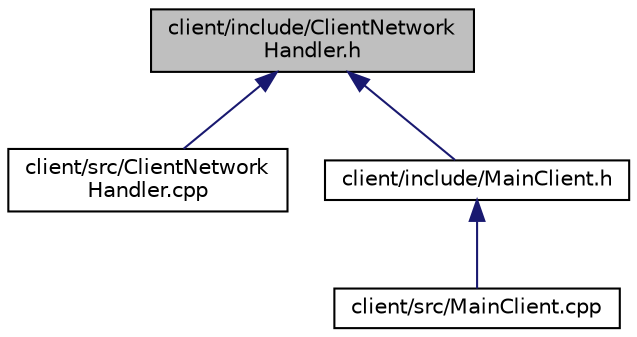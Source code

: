 digraph "client/include/ClientNetworkHandler.h"
{
 // INTERACTIVE_SVG=YES
 // LATEX_PDF_SIZE
  edge [fontname="Helvetica",fontsize="10",labelfontname="Helvetica",labelfontsize="10"];
  node [fontname="Helvetica",fontsize="10",shape=record];
  Node1 [label="client/include/ClientNetwork\lHandler.h",height=0.2,width=0.4,color="black", fillcolor="grey75", style="filled", fontcolor="black",tooltip="Handles network communication between client and server."];
  Node1 -> Node2 [dir="back",color="midnightblue",fontsize="10",style="solid",fontname="Helvetica"];
  Node2 [label="client/src/ClientNetwork\lHandler.cpp",height=0.2,width=0.4,color="black", fillcolor="white", style="filled",URL="$ClientNetworkHandler_8cpp.html",tooltip=" "];
  Node1 -> Node3 [dir="back",color="midnightblue",fontsize="10",style="solid",fontname="Helvetica"];
  Node3 [label="client/include/MainClient.h",height=0.2,width=0.4,color="black", fillcolor="white", style="filled",URL="$MainClient_8h.html",tooltip="Manages the main client operations in the riddle game."];
  Node3 -> Node4 [dir="back",color="midnightblue",fontsize="10",style="solid",fontname="Helvetica"];
  Node4 [label="client/src/MainClient.cpp",height=0.2,width=0.4,color="black", fillcolor="white", style="filled",URL="$MainClient_8cpp.html",tooltip=" "];
}
